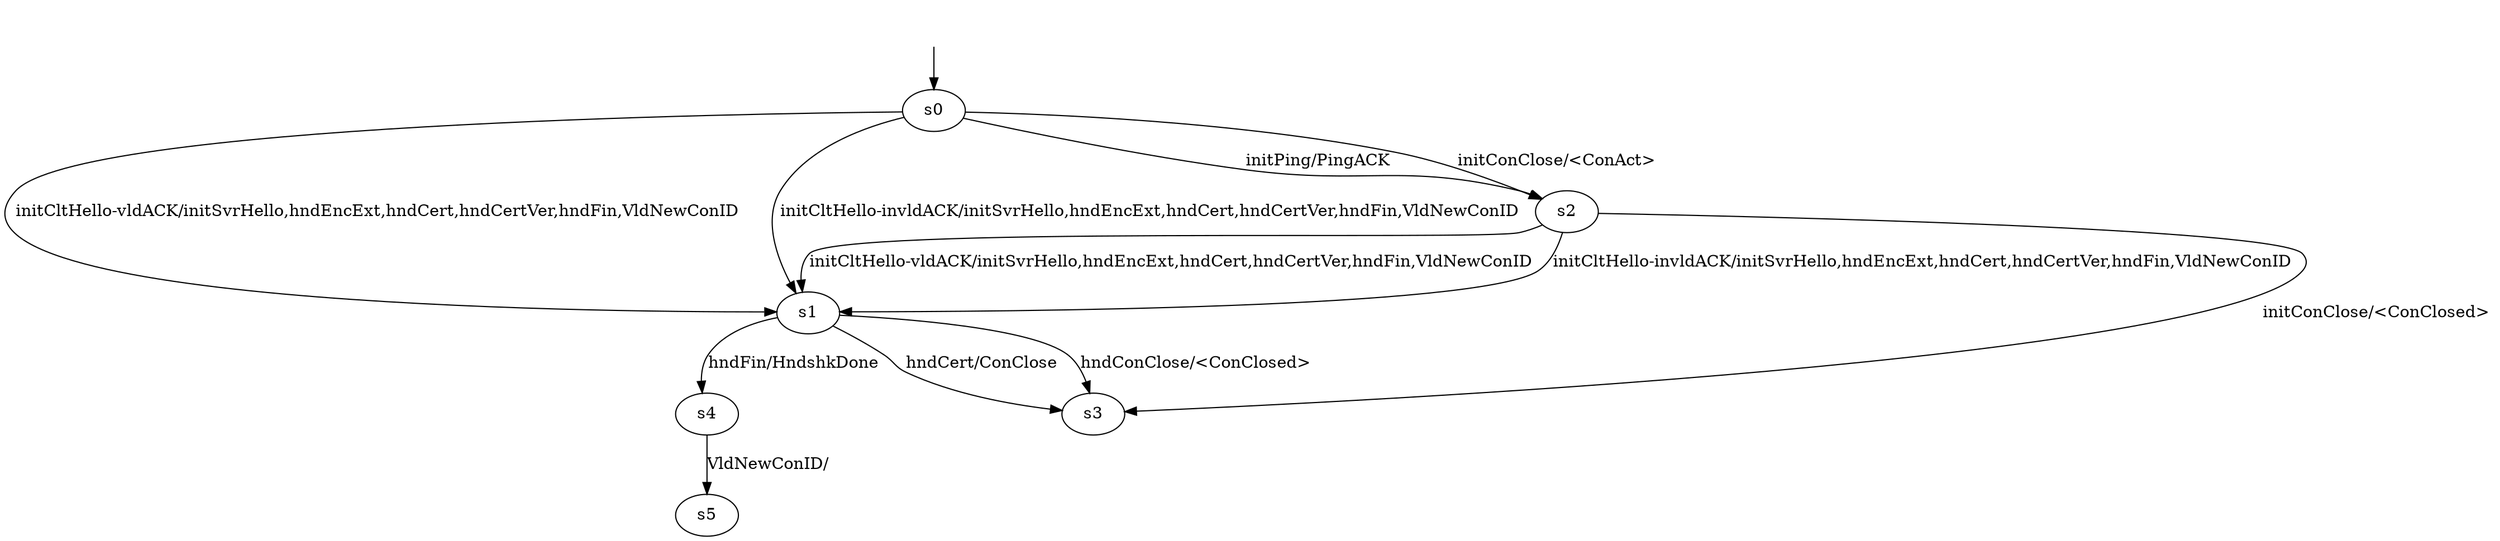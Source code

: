 digraph "picoModels/pico-BWRCA-CS-0/learnedModel" {
s0 [label=s0];
s1 [label=s1];
s2 [label=s2];
s3 [label=s3];
s4 [label=s4];
s5 [label=s5];
s0 -> s2  [label="initPing/PingACK "];
s0 -> s2  [label="initConClose/<ConAct> "];
s0 -> s1  [label="initCltHello-vldACK/initSvrHello,hndEncExt,hndCert,hndCertVer,hndFin,VldNewConID "];
s0 -> s1  [label="initCltHello-invldACK/initSvrHello,hndEncExt,hndCert,hndCertVer,hndFin,VldNewConID "];
s1 -> s4  [label="hndFin/HndshkDone "];
s1 -> s3  [label="hndConClose/<ConClosed> "];
s1 -> s3  [label="hndCert/ConClose "];
s2 -> s3  [label="initConClose/<ConClosed> "];
s2 -> s1  [label="initCltHello-vldACK/initSvrHello,hndEncExt,hndCert,hndCertVer,hndFin,VldNewConID "];
s2 -> s1  [label="initCltHello-invldACK/initSvrHello,hndEncExt,hndCert,hndCertVer,hndFin,VldNewConID "];
s4 -> s5  [label="VldNewConID/ "];
__start0 [label="", shape=none];
__start0 -> s0  [label=""];
}
